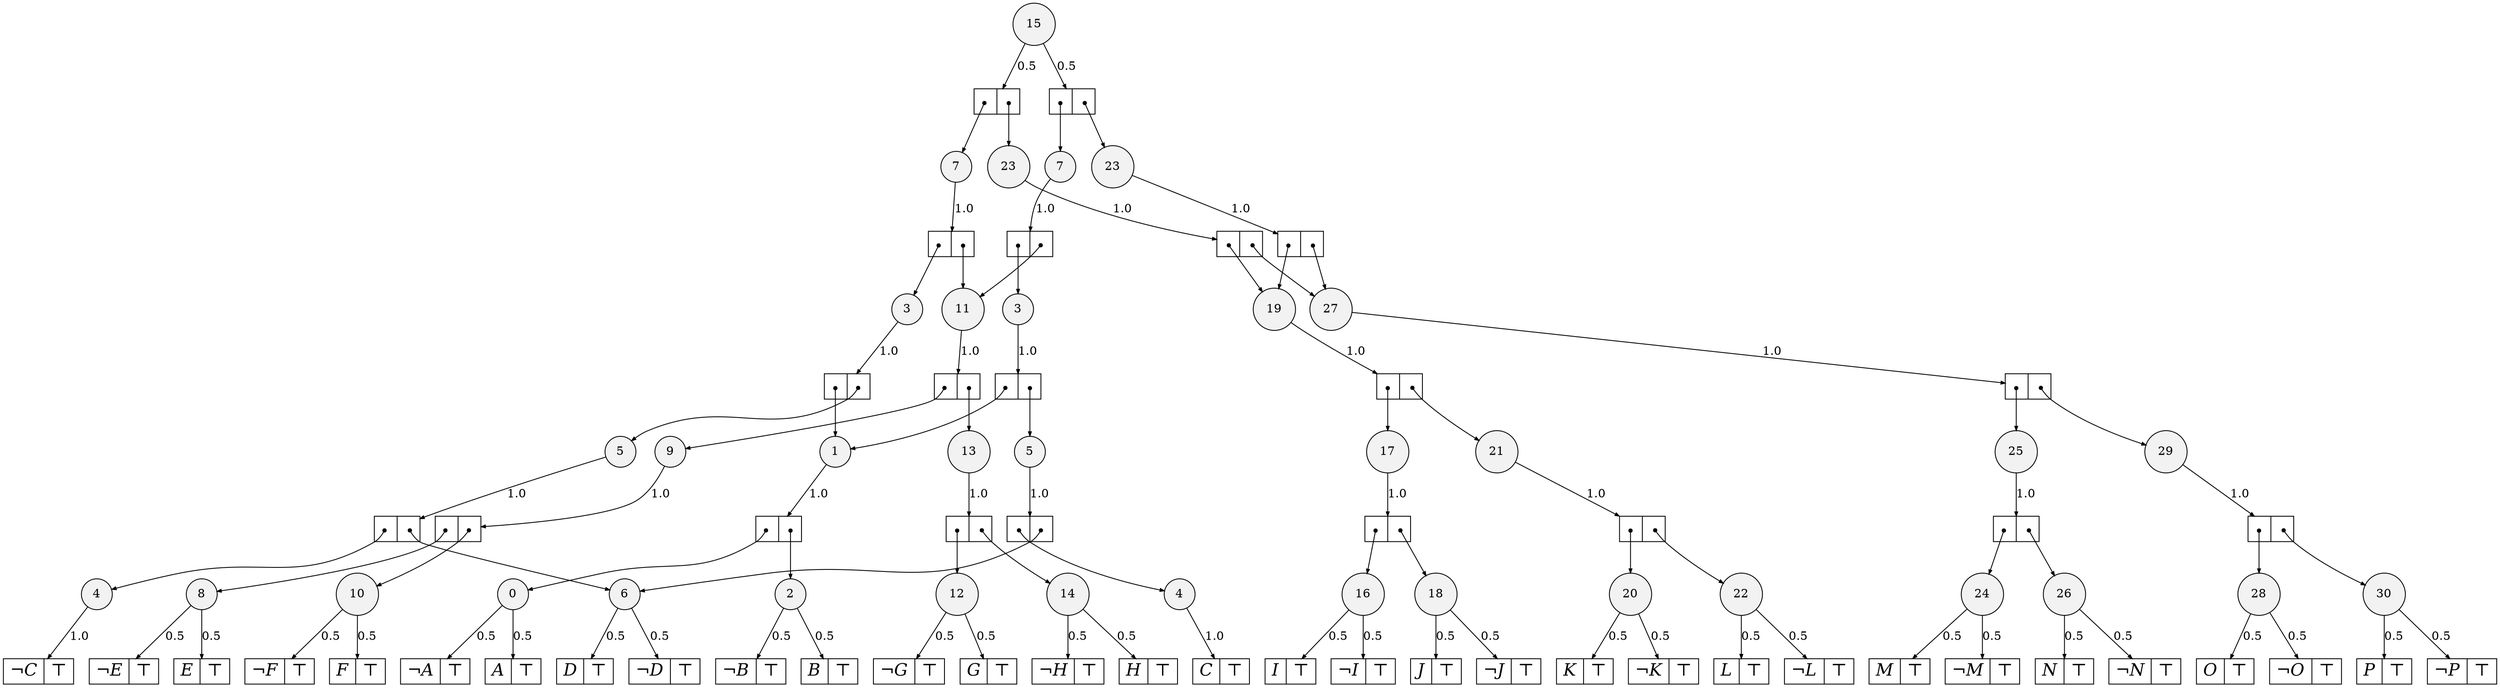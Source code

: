 digraph sdd {

overlap=false

      n65 [label= "4",style=filled,fillcolor=gray95,shape=circle,height=.25,width=.25];
n65e0
    [label= "<L>&not;C|<R>&#8868;",
    shape=record,
    fontsize=20,
    fontname="Times-Italic",
    fillcolor=white,
    style=filled,
    fixedsize=false,
    height=.30];

                                       n65->n65e0 [arrowsize=.50, label="1.0"];

n3 [label= "30",style=filled,fillcolor=gray95,shape=circle,height=.25,width=.25];
n3e0
    [label= "<L>P|<R>&#8868;",
    shape=record,
    fontsize=20,
    fontname="Times-Italic",
    fillcolor=white,
    style=filled,
    fixedsize=false,
    height=.30];

                                       n3->n3e0 [arrowsize=.50, label="0.5"];
n3e1
    [label= "<L>&not;P|<R>&#8868;",
    shape=record,
    fontsize=20,
    fontname="Times-Italic",
    fillcolor=white,
    style=filled,
    fixedsize=false,
    height=.30];

                                       n3->n3e1 [arrowsize=.50, label="0.5"];

n6 [label= "28",style=filled,fillcolor=gray95,shape=circle,height=.25,width=.25];
n6e0
    [label= "<L>O|<R>&#8868;",
    shape=record,
    fontsize=20,
    fontname="Times-Italic",
    fillcolor=white,
    style=filled,
    fixedsize=false,
    height=.30];

                                       n6->n6e0 [arrowsize=.50, label="0.5"];
n6e1
    [label= "<L>&not;O|<R>&#8868;",
    shape=record,
    fontsize=20,
    fontname="Times-Italic",
    fillcolor=white,
    style=filled,
    fixedsize=false,
    height=.30];

                                       n6->n6e1 [arrowsize=.50, label="0.5"];

n9 [label= "26",style=filled,fillcolor=gray95,shape=circle,height=.25,width=.25];
n9e0
    [label= "<L>N|<R>&#8868;",
    shape=record,
    fontsize=20,
    fontname="Times-Italic",
    fillcolor=white,
    style=filled,
    fixedsize=false,
    height=.30];

                                       n9->n9e0 [arrowsize=.50, label="0.5"];
n9e1
    [label= "<L>&not;N|<R>&#8868;",
    shape=record,
    fontsize=20,
    fontname="Times-Italic",
    fillcolor=white,
    style=filled,
    fixedsize=false,
    height=.30];

                                       n9->n9e1 [arrowsize=.50, label="0.5"];

n12 [label= "24",style=filled,fillcolor=gray95,shape=circle,height=.25,width=.25];
n12e0
    [label= "<L>M|<R>&#8868;",
    shape=record,
    fontsize=20,
    fontname="Times-Italic",
    fillcolor=white,
    style=filled,
    fixedsize=false,
    height=.30];

                                       n12->n12e0 [arrowsize=.50, label="0.5"];
n12e1
    [label= "<L>&not;M|<R>&#8868;",
    shape=record,
    fontsize=20,
    fontname="Times-Italic",
    fillcolor=white,
    style=filled,
    fixedsize=false,
    height=.30];

                                       n12->n12e1 [arrowsize=.50, label="0.5"];

n15 [label= "22",style=filled,fillcolor=gray95,shape=circle,height=.25,width=.25];
n15e0
    [label= "<L>L|<R>&#8868;",
    shape=record,
    fontsize=20,
    fontname="Times-Italic",
    fillcolor=white,
    style=filled,
    fixedsize=false,
    height=.30];

                                       n15->n15e0 [arrowsize=.50, label="0.5"];
n15e1
    [label= "<L>&not;L|<R>&#8868;",
    shape=record,
    fontsize=20,
    fontname="Times-Italic",
    fillcolor=white,
    style=filled,
    fixedsize=false,
    height=.30];

                                       n15->n15e1 [arrowsize=.50, label="0.5"];

n18 [label= "20",style=filled,fillcolor=gray95,shape=circle,height=.25,width=.25];
n18e0
    [label= "<L>K|<R>&#8868;",
    shape=record,
    fontsize=20,
    fontname="Times-Italic",
    fillcolor=white,
    style=filled,
    fixedsize=false,
    height=.30];

                                       n18->n18e0 [arrowsize=.50, label="0.5"];
n18e1
    [label= "<L>&not;K|<R>&#8868;",
    shape=record,
    fontsize=20,
    fontname="Times-Italic",
    fillcolor=white,
    style=filled,
    fixedsize=false,
    height=.30];

                                       n18->n18e1 [arrowsize=.50, label="0.5"];

n21 [label= "18",style=filled,fillcolor=gray95,shape=circle,height=.25,width=.25];
n21e0
    [label= "<L>J|<R>&#8868;",
    shape=record,
    fontsize=20,
    fontname="Times-Italic",
    fillcolor=white,
    style=filled,
    fixedsize=false,
    height=.30];

                                       n21->n21e0 [arrowsize=.50, label="0.5"];
n21e1
    [label= "<L>&not;J|<R>&#8868;",
    shape=record,
    fontsize=20,
    fontname="Times-Italic",
    fillcolor=white,
    style=filled,
    fixedsize=false,
    height=.30];

                                       n21->n21e1 [arrowsize=.50, label="0.5"];

n24 [label= "16",style=filled,fillcolor=gray95,shape=circle,height=.25,width=.25];
n24e0
    [label= "<L>I|<R>&#8868;",
    shape=record,
    fontsize=20,
    fontname="Times-Italic",
    fillcolor=white,
    style=filled,
    fixedsize=false,
    height=.30];

                                       n24->n24e0 [arrowsize=.50, label="0.5"];
n24e1
    [label= "<L>&not;I|<R>&#8868;",
    shape=record,
    fontsize=20,
    fontname="Times-Italic",
    fillcolor=white,
    style=filled,
    fixedsize=false,
    height=.30];

                                       n24->n24e1 [arrowsize=.50, label="0.5"];

n27 [label= "14",style=filled,fillcolor=gray95,shape=circle,height=.25,width=.25];
n27e0
    [label= "<L>H|<R>&#8868;",
    shape=record,
    fontsize=20,
    fontname="Times-Italic",
    fillcolor=white,
    style=filled,
    fixedsize=false,
    height=.30];

                                       n27->n27e0 [arrowsize=.50, label="0.5"];
n27e1
    [label= "<L>&not;H|<R>&#8868;",
    shape=record,
    fontsize=20,
    fontname="Times-Italic",
    fillcolor=white,
    style=filled,
    fixedsize=false,
    height=.30];

                                       n27->n27e1 [arrowsize=.50, label="0.5"];

n30 [label= "12",style=filled,fillcolor=gray95,shape=circle,height=.25,width=.25];
n30e0
    [label= "<L>G|<R>&#8868;",
    shape=record,
    fontsize=20,
    fontname="Times-Italic",
    fillcolor=white,
    style=filled,
    fixedsize=false,
    height=.30];

                                       n30->n30e0 [arrowsize=.50, label="0.5"];
n30e1
    [label= "<L>&not;G|<R>&#8868;",
    shape=record,
    fontsize=20,
    fontname="Times-Italic",
    fillcolor=white,
    style=filled,
    fixedsize=false,
    height=.30];

                                       n30->n30e1 [arrowsize=.50, label="0.5"];

n33 [label= "10",style=filled,fillcolor=gray95,shape=circle,height=.25,width=.25];
n33e0
    [label= "<L>F|<R>&#8868;",
    shape=record,
    fontsize=20,
    fontname="Times-Italic",
    fillcolor=white,
    style=filled,
    fixedsize=false,
    height=.30];

                                       n33->n33e0 [arrowsize=.50, label="0.5"];
n33e1
    [label= "<L>&not;F|<R>&#8868;",
    shape=record,
    fontsize=20,
    fontname="Times-Italic",
    fillcolor=white,
    style=filled,
    fixedsize=false,
    height=.30];

                                       n33->n33e1 [arrowsize=.50, label="0.5"];

n36 [label= "8",style=filled,fillcolor=gray95,shape=circle,height=.25,width=.25];
n36e0
    [label= "<L>E|<R>&#8868;",
    shape=record,
    fontsize=20,
    fontname="Times-Italic",
    fillcolor=white,
    style=filled,
    fixedsize=false,
    height=.30];

                                       n36->n36e0 [arrowsize=.50, label="0.5"];
n36e1
    [label= "<L>&not;E|<R>&#8868;",
    shape=record,
    fontsize=20,
    fontname="Times-Italic",
    fillcolor=white,
    style=filled,
    fixedsize=false,
    height=.30];

                                       n36->n36e1 [arrowsize=.50, label="0.5"];

n64 [label= "6",style=filled,fillcolor=gray95,shape=circle,height=.25,width=.25];
n64e0
    [label= "<L>D|<R>&#8868;",
    shape=record,
    fontsize=20,
    fontname="Times-Italic",
    fillcolor=white,
    style=filled,
    fixedsize=false,
    height=.30];

                                       n64->n64e0 [arrowsize=.50, label="0.5"];
n64e1
    [label= "<L>&not;D|<R>&#8868;",
    shape=record,
    fontsize=20,
    fontname="Times-Italic",
    fillcolor=white,
    style=filled,
    fixedsize=false,
    height=.30];

                                       n64->n64e1 [arrowsize=.50, label="0.5"];

n66 [label= "4",style=filled,fillcolor=gray95,shape=circle,height=.25,width=.25];
n66e0
    [label= "<L>C|<R>&#8868;",
    shape=record,
    fontsize=20,
    fontname="Times-Italic",
    fillcolor=white,
    style=filled,
    fixedsize=false,
    height=.30];

                                       n66->n66e0 [arrowsize=.50, label="1.0"];

n45 [label= "2",style=filled,fillcolor=gray95,shape=circle,height=.25,width=.25];
n45e0
    [label= "<L>B|<R>&#8868;",
    shape=record,
    fontsize=20,
    fontname="Times-Italic",
    fillcolor=white,
    style=filled,
    fixedsize=false,
    height=.30];

                                       n45->n45e0 [arrowsize=.50, label="0.5"];
n45e1
    [label= "<L>&not;B|<R>&#8868;",
    shape=record,
    fontsize=20,
    fontname="Times-Italic",
    fillcolor=white,
    style=filled,
    fixedsize=false,
    height=.30];

                                       n45->n45e1 [arrowsize=.50, label="0.5"];

n48 [label= "0",style=filled,fillcolor=gray95,shape=circle,height=.25,width=.25];
n48e0
    [label= "<L>A|<R>&#8868;",
    shape=record,
    fontsize=20,
    fontname="Times-Italic",
    fillcolor=white,
    style=filled,
    fixedsize=false,
    height=.30];

                                       n48->n48e0 [arrowsize=.50, label="0.5"];
n48e1
    [label= "<L>&not;A|<R>&#8868;",
    shape=record,
    fontsize=20,
    fontname="Times-Italic",
    fillcolor=white,
    style=filled,
    fixedsize=false,
    height=.30];

                                       n48->n48e1 [arrowsize=.50, label="0.5"];

n67 [label= "5",style=filled,fillcolor=gray95,shape=circle,height=.25,width=.25];
n67e0
    [label= "<L>|<R>",
    shape=record,
    fontsize=20,
    fontname="Times-Italic",
    fillcolor=white,
    style=filled,
    fixedsize=false,
    height=.30];

                                       n67->n67e0 [arrowsize=.50, label="1.0"];
n67e0:L:c->n65 [arrowsize=.50,tailclip=false,arrowtail=dot,dir=both];
n67e0:R:c->n64 [arrowsize=.50,tailclip=false,arrowtail=dot,dir=both];

n49 [label= "29",style=filled,fillcolor=gray95,shape=circle,height=.25,width=.25];
n49e0
    [label= "<L>|<R>",
    shape=record,
    fontsize=20,
    fontname="Times-Italic",
    fillcolor=white,
    style=filled,
    fixedsize=false,
    height=.30];

                                       n49->n49e0 [arrowsize=.50, label="1.0"];
n49e0:L:c->n6 [arrowsize=.50,tailclip=false,arrowtail=dot,dir=both];
n49e0:R:c->n3 [arrowsize=.50,tailclip=false,arrowtail=dot,dir=both];

n50 [label= "25",style=filled,fillcolor=gray95,shape=circle,height=.25,width=.25];
n50e0
    [label= "<L>|<R>",
    shape=record,
    fontsize=20,
    fontname="Times-Italic",
    fillcolor=white,
    style=filled,
    fixedsize=false,
    height=.30];

                                       n50->n50e0 [arrowsize=.50, label="1.0"];
n50e0:L:c->n12 [arrowsize=.50,tailclip=false,arrowtail=dot,dir=both];
n50e0:R:c->n9 [arrowsize=.50,tailclip=false,arrowtail=dot,dir=both];

n51 [label= "21",style=filled,fillcolor=gray95,shape=circle,height=.25,width=.25];
n51e0
    [label= "<L>|<R>",
    shape=record,
    fontsize=20,
    fontname="Times-Italic",
    fillcolor=white,
    style=filled,
    fixedsize=false,
    height=.30];

                                       n51->n51e0 [arrowsize=.50, label="1.0"];
n51e0:L:c->n18 [arrowsize=.50,tailclip=false,arrowtail=dot,dir=both];
n51e0:R:c->n15 [arrowsize=.50,tailclip=false,arrowtail=dot,dir=both];

n52 [label= "17",style=filled,fillcolor=gray95,shape=circle,height=.25,width=.25];
n52e0
    [label= "<L>|<R>",
    shape=record,
    fontsize=20,
    fontname="Times-Italic",
    fillcolor=white,
    style=filled,
    fixedsize=false,
    height=.30];

                                       n52->n52e0 [arrowsize=.50, label="1.0"];
n52e0:L:c->n24 [arrowsize=.50,tailclip=false,arrowtail=dot,dir=both];
n52e0:R:c->n21 [arrowsize=.50,tailclip=false,arrowtail=dot,dir=both];

n53 [label= "13",style=filled,fillcolor=gray95,shape=circle,height=.25,width=.25];
n53e0
    [label= "<L>|<R>",
    shape=record,
    fontsize=20,
    fontname="Times-Italic",
    fillcolor=white,
    style=filled,
    fixedsize=false,
    height=.30];

                                       n53->n53e0 [arrowsize=.50, label="1.0"];
n53e0:L:c->n30 [arrowsize=.50,tailclip=false,arrowtail=dot,dir=both];
n53e0:R:c->n27 [arrowsize=.50,tailclip=false,arrowtail=dot,dir=both];

n54 [label= "9",style=filled,fillcolor=gray95,shape=circle,height=.25,width=.25];
n54e0
    [label= "<L>|<R>",
    shape=record,
    fontsize=20,
    fontname="Times-Italic",
    fillcolor=white,
    style=filled,
    fixedsize=false,
    height=.30];

                                       n54->n54e0 [arrowsize=.50, label="1.0"];
n54e0:L:c->n36 [arrowsize=.50,tailclip=false,arrowtail=dot,dir=both];
n54e0:R:c->n33 [arrowsize=.50,tailclip=false,arrowtail=dot,dir=both];

n68 [label= "5",style=filled,fillcolor=gray95,shape=circle,height=.25,width=.25];
n68e0
    [label= "<L>|<R>",
    shape=record,
    fontsize=20,
    fontname="Times-Italic",
    fillcolor=white,
    style=filled,
    fixedsize=false,
    height=.30];

                                       n68->n68e0 [arrowsize=.50, label="1.0"];
n68e0:L:c->n66 [arrowsize=.50,tailclip=false,arrowtail=dot,dir=both];
n68e0:R:c->n64 [arrowsize=.50,tailclip=false,arrowtail=dot,dir=both];

n69 [label= "1",style=filled,fillcolor=gray95,shape=circle,height=.25,width=.25];
n69e0
    [label= "<L>|<R>",
    shape=record,
    fontsize=20,
    fontname="Times-Italic",
    fillcolor=white,
    style=filled,
    fixedsize=false,
    height=.30];

                                       n69->n69e0 [arrowsize=.50, label="1.0"];
n69e0:L:c->n48 [arrowsize=.50,tailclip=false,arrowtail=dot,dir=both];
n69e0:R:c->n45 [arrowsize=.50,tailclip=false,arrowtail=dot,dir=both];

n71 [label= "3",style=filled,fillcolor=gray95,shape=circle,height=.25,width=.25];
n71e0
    [label= "<L>|<R>",
    shape=record,
    fontsize=20,
    fontname="Times-Italic",
    fillcolor=white,
    style=filled,
    fixedsize=false,
    height=.30];

                                       n71->n71e0 [arrowsize=.50, label="1.0"];
n71e0:L:c->n69 [arrowsize=.50,tailclip=false,arrowtail=dot,dir=both];
n71e0:R:c->n67 [arrowsize=.50,tailclip=false,arrowtail=dot,dir=both];

n57 [label= "27",style=filled,fillcolor=gray95,shape=circle,height=.25,width=.25];
n57e0
    [label= "<L>|<R>",
    shape=record,
    fontsize=20,
    fontname="Times-Italic",
    fillcolor=white,
    style=filled,
    fixedsize=false,
    height=.30];

                                       n57->n57e0 [arrowsize=.50, label="1.0"];
n57e0:L:c->n50 [arrowsize=.50,tailclip=false,arrowtail=dot,dir=both];
n57e0:R:c->n49 [arrowsize=.50,tailclip=false,arrowtail=dot,dir=both];

n58 [label= "19",style=filled,fillcolor=gray95,shape=circle,height=.25,width=.25];
n58e0
    [label= "<L>|<R>",
    shape=record,
    fontsize=20,
    fontname="Times-Italic",
    fillcolor=white,
    style=filled,
    fixedsize=false,
    height=.30];

                                       n58->n58e0 [arrowsize=.50, label="1.0"];
n58e0:L:c->n52 [arrowsize=.50,tailclip=false,arrowtail=dot,dir=both];
n58e0:R:c->n51 [arrowsize=.50,tailclip=false,arrowtail=dot,dir=both];

n70 [label= "11",style=filled,fillcolor=gray95,shape=circle,height=.25,width=.25];
n70e0
    [label= "<L>|<R>",
    shape=record,
    fontsize=20,
    fontname="Times-Italic",
    fillcolor=white,
    style=filled,
    fixedsize=false,
    height=.30];

                                       n70->n70e0 [arrowsize=.50, label="1.0"];
n70e0:L:c->n54 [arrowsize=.50,tailclip=false,arrowtail=dot,dir=both];
n70e0:R:c->n53 [arrowsize=.50,tailclip=false,arrowtail=dot,dir=both];

n72 [label= "3",style=filled,fillcolor=gray95,shape=circle,height=.25,width=.25];
n72e0
    [label= "<L>|<R>",
    shape=record,
    fontsize=20,
    fontname="Times-Italic",
    fillcolor=white,
    style=filled,
    fixedsize=false,
    height=.30];

                                       n72->n72e0 [arrowsize=.50, label="1.0"];
n72e0:L:c->n69 [arrowsize=.50,tailclip=false,arrowtail=dot,dir=both];
n72e0:R:c->n68 [arrowsize=.50,tailclip=false,arrowtail=dot,dir=both];

n74 [label= "23",style=filled,fillcolor=gray95,shape=circle,height=.25,width=.25];
n74e0
    [label= "<L>|<R>",
    shape=record,
    fontsize=20,
    fontname="Times-Italic",
    fillcolor=white,
    style=filled,
    fixedsize=false,
    height=.30];

                                       n74->n74e0 [arrowsize=.50, label="1.0"];
n74e0:L:c->n58 [arrowsize=.50,tailclip=false,arrowtail=dot,dir=both];
n74e0:R:c->n57 [arrowsize=.50,tailclip=false,arrowtail=dot,dir=both];

n76 [label= "7",style=filled,fillcolor=gray95,shape=circle,height=.25,width=.25];
n76e0
    [label= "<L>|<R>",
    shape=record,
    fontsize=20,
    fontname="Times-Italic",
    fillcolor=white,
    style=filled,
    fixedsize=false,
    height=.30];

                                       n76->n76e0 [arrowsize=.50, label="1.0"];
n76e0:L:c->n71 [arrowsize=.50,tailclip=false,arrowtail=dot,dir=both];
n76e0:R:c->n70 [arrowsize=.50,tailclip=false,arrowtail=dot,dir=both];

n73 [label= "23",style=filled,fillcolor=gray95,shape=circle,height=.25,width=.25];
n73e0
    [label= "<L>|<R>",
    shape=record,
    fontsize=20,
    fontname="Times-Italic",
    fillcolor=white,
    style=filled,
    fixedsize=false,
    height=.30];

                                       n73->n73e0 [arrowsize=.50, label="1.0"];
n73e0:L:c->n58 [arrowsize=.50,tailclip=false,arrowtail=dot,dir=both];
n73e0:R:c->n57 [arrowsize=.50,tailclip=false,arrowtail=dot,dir=both];

n75 [label= "7",style=filled,fillcolor=gray95,shape=circle,height=.25,width=.25];
n75e0
    [label= "<L>|<R>",
    shape=record,
    fontsize=20,
    fontname="Times-Italic",
    fillcolor=white,
    style=filled,
    fixedsize=false,
    height=.30];

                                       n75->n75e0 [arrowsize=.50, label="1.0"];
n75e0:L:c->n72 [arrowsize=.50,tailclip=false,arrowtail=dot,dir=both];
n75e0:R:c->n70 [arrowsize=.50,tailclip=false,arrowtail=dot,dir=both];

n63 [label= "15",style=filled,fillcolor=gray95,shape=circle,height=.25,width=.25];
n63e0
    [label= "<L>|<R>",
    shape=record,
    fontsize=20,
    fontname="Times-Italic",
    fillcolor=white,
    style=filled,
    fixedsize=false,
    height=.30];

                                       n63->n63e0 [arrowsize=.50, label="0.5"];
n63e0:L:c->n75 [arrowsize=.50,tailclip=false,arrowtail=dot,dir=both];
n63e0:R:c->n73 [arrowsize=.50,tailclip=false,arrowtail=dot,dir=both];
n63e1
    [label= "<L>|<R>",
    shape=record,
    fontsize=20,
    fontname="Times-Italic",
    fillcolor=white,
    style=filled,
    fixedsize=false,
    height=.30];

                                       n63->n63e1 [arrowsize=.50, label="0.5"];
n63e1:L:c->n76 [arrowsize=.50,tailclip=false,arrowtail=dot,dir=both];
n63e1:R:c->n74 [arrowsize=.50,tailclip=false,arrowtail=dot,dir=both];


}